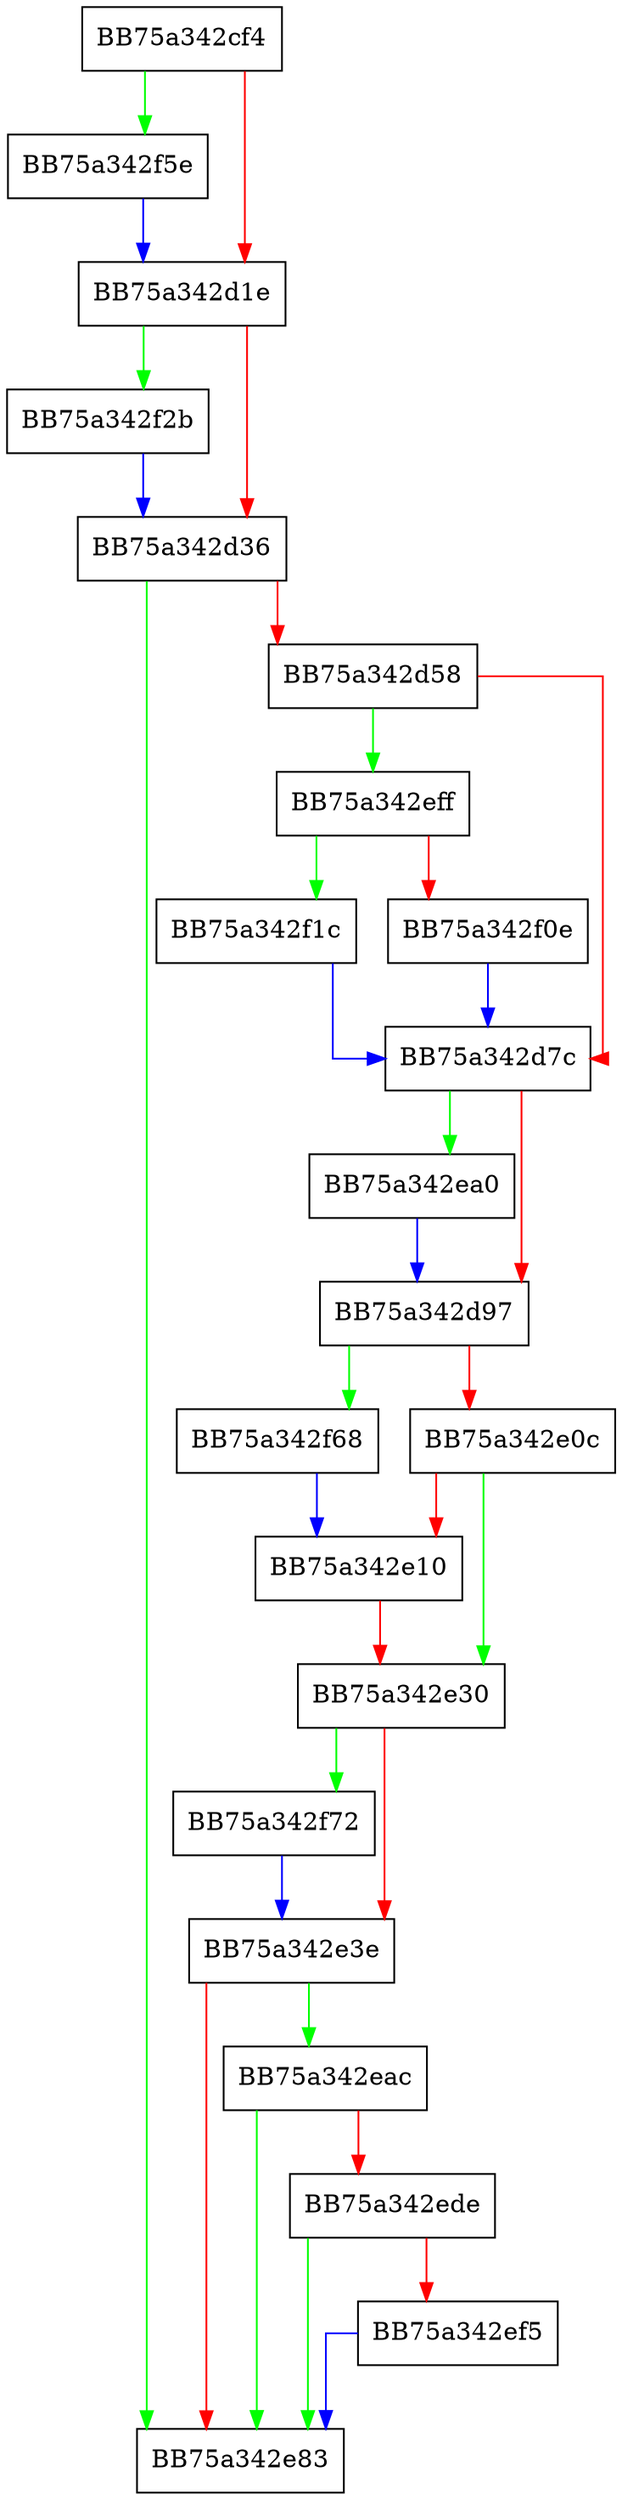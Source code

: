 digraph switch_in {
  node [shape="box"];
  graph [splines=ortho];
  BB75a342cf4 -> BB75a342f5e [color="green"];
  BB75a342cf4 -> BB75a342d1e [color="red"];
  BB75a342d1e -> BB75a342f2b [color="green"];
  BB75a342d1e -> BB75a342d36 [color="red"];
  BB75a342d36 -> BB75a342e83 [color="green"];
  BB75a342d36 -> BB75a342d58 [color="red"];
  BB75a342d58 -> BB75a342eff [color="green"];
  BB75a342d58 -> BB75a342d7c [color="red"];
  BB75a342d7c -> BB75a342ea0 [color="green"];
  BB75a342d7c -> BB75a342d97 [color="red"];
  BB75a342d97 -> BB75a342f68 [color="green"];
  BB75a342d97 -> BB75a342e0c [color="red"];
  BB75a342e0c -> BB75a342e30 [color="green"];
  BB75a342e0c -> BB75a342e10 [color="red"];
  BB75a342e10 -> BB75a342e30 [color="red"];
  BB75a342e30 -> BB75a342f72 [color="green"];
  BB75a342e30 -> BB75a342e3e [color="red"];
  BB75a342e3e -> BB75a342eac [color="green"];
  BB75a342e3e -> BB75a342e83 [color="red"];
  BB75a342ea0 -> BB75a342d97 [color="blue"];
  BB75a342eac -> BB75a342e83 [color="green"];
  BB75a342eac -> BB75a342ede [color="red"];
  BB75a342ede -> BB75a342e83 [color="green"];
  BB75a342ede -> BB75a342ef5 [color="red"];
  BB75a342ef5 -> BB75a342e83 [color="blue"];
  BB75a342eff -> BB75a342f1c [color="green"];
  BB75a342eff -> BB75a342f0e [color="red"];
  BB75a342f0e -> BB75a342d7c [color="blue"];
  BB75a342f1c -> BB75a342d7c [color="blue"];
  BB75a342f2b -> BB75a342d36 [color="blue"];
  BB75a342f5e -> BB75a342d1e [color="blue"];
  BB75a342f68 -> BB75a342e10 [color="blue"];
  BB75a342f72 -> BB75a342e3e [color="blue"];
}